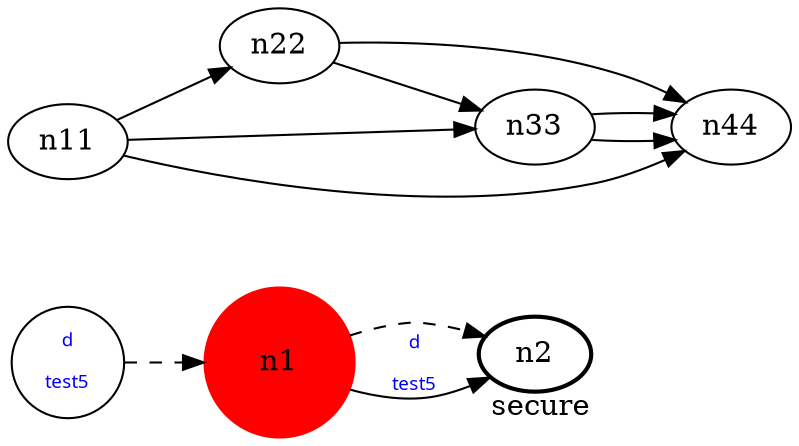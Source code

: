 digraph test5 {
	rankdir=LR;
	fontcolor=blue; /* c0; c1; c0 -- c1 */
	n0 [fontname="comic sans", label="d\n\l\G", fontcolor=blue, fontsize=9]; // c2; c3; c2 -- c3
	n1 [height=1, width=1, color=red, style=filled];
	n2 [style=filled];
	n2 [style=bold, xlabel="secure"];
	n0 -> n1 -> n2[style=dashed];
	n1 -> n2 [fontname="comic sans", label="d\n\l\G", fontcolor=blue, fontsize=9];
	n11 -> n22;
	n11 -> n33;
	n11 -> n44;
	n22 -> n33;
	n22 -> n44;
	n33 -> n44;
	n33 -> n44;
}
